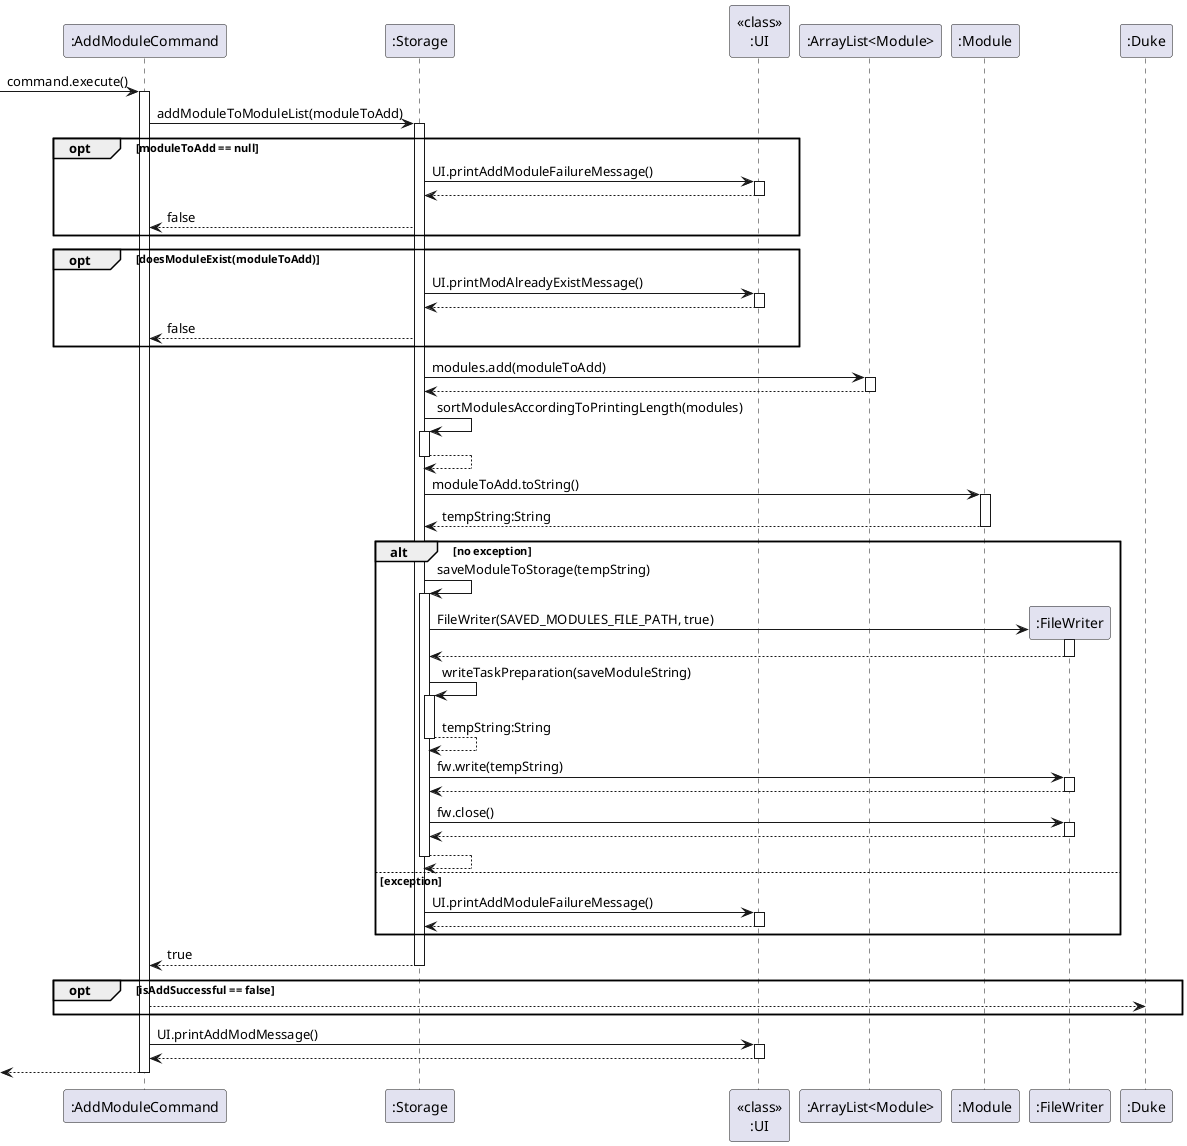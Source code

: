 @startuml
'https://plantuml.com/sequence-diagram
-> ":AddModuleCommand" : command.execute()
activate ":AddModuleCommand"
":AddModuleCommand" -> ":Storage" : addModuleToModuleList(moduleToAdd)
activate ":Storage"
opt moduleToAdd == null
":Storage" -> "<<class>>\n:UI" : UI.printAddModuleFailureMessage()
activate "<<class>>\n:UI"
":Storage" <-- "<<class>>\n:UI"
deactivate "<<class>>\n:UI"
":AddModuleCommand"<-- ":Storage" : false
end

opt doesModuleExist(moduleToAdd)
":Storage" -> "<<class>>\n:UI" : UI.printModAlreadyExistMessage()
activate "<<class>>\n:UI"
":Storage" <-- "<<class>>\n:UI"
deactivate "<<class>>\n:UI"
":AddModuleCommand"<-- ":Storage" : false
end

":Storage" -> ":ArrayList<Module>" : modules.add(moduleToAdd)
activate ":ArrayList<Module>"
":Storage" <-- ":ArrayList<Module>"
deactivate ":ArrayList<Module>"

":Storage" -> ":Storage": sortModulesAccordingToPrintingLength(modules)
activate ":Storage"
":Storage" --> ":Storage":
deactivate ":Storage"

":Storage" -> ":Module" : moduleToAdd.toString()
activate ":Module"
":Storage" <-- ":Module" : tempString:String
deactivate ":Module"

alt no exception
":Storage" -> ":Storage" : saveModuleToStorage(tempString)
activate ":Storage"
create ":FileWriter"
":Storage" -> ":FileWriter" : FileWriter(SAVED_MODULES_FILE_PATH, true)
activate ":FileWriter"
":Storage" <-- ":FileWriter"
deactivate ":FileWriter"
":Storage" -> ":Storage" : writeTaskPreparation(saveModuleString)
activate ":Storage"
":Storage" --> ":Storage" : tempString:String
deactivate ":Storage"
":Storage" -> ":FileWriter" : fw.write(tempString)
activate ":FileWriter"
":Storage" <-- ":FileWriter"
deactivate ":FileWriter"
":Storage" -> ":FileWriter" : fw.close()
activate ":FileWriter"
":Storage" <-- ":FileWriter"
deactivate ":FileWriter"
":Storage" --> ":Storage"
deactivate ":Storage"
else exception
":Storage" -> "<<class>>\n:UI" :  UI.printAddModuleFailureMessage()
activate "<<class>>\n:UI"
":Storage" <-- "<<class>>\n:UI"
deactivate "<<class>>\n:UI"
end
":AddModuleCommand" <-- ":Storage" : true
deactivate ":Storage"
opt isAddSuccessful == false
":AddModuleCommand" --> ":Duke"
end
":AddModuleCommand" -> "<<class>>\n:UI" : UI.printAddModMessage()
activate "<<class>>\n:UI"
":AddModuleCommand" <-- "<<class>>\n:UI"
deactivate "<<class>>\n:UI"
<-- ":AddModuleCommand"
deactivate ":AddModuleCommand"


@enduml